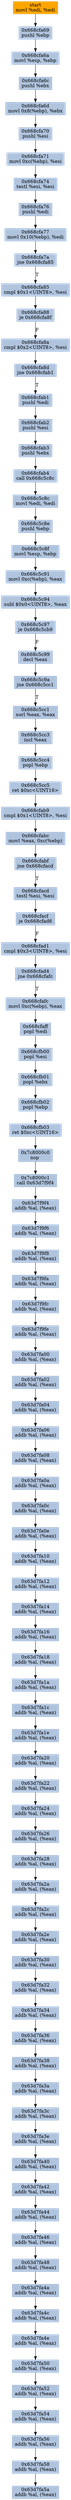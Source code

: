 digraph G {
node[shape=rectangle,style=filled,fillcolor=lightsteelblue,color=lightsteelblue]
bgcolor="transparent"
a0x668cfa67movl_edi_edi[label="start\nmovl %edi, %edi",color="lightgrey",fillcolor="orange"];
a0x668cfa69pushl_ebp[label="0x668cfa69\npushl %ebp"];
a0x668cfa6amovl_esp_ebp[label="0x668cfa6a\nmovl %esp, %ebp"];
a0x668cfa6cpushl_ebx[label="0x668cfa6c\npushl %ebx"];
a0x668cfa6dmovl_0x8ebp__ebx[label="0x668cfa6d\nmovl 0x8(%ebp), %ebx"];
a0x668cfa70pushl_esi[label="0x668cfa70\npushl %esi"];
a0x668cfa71movl_0xcebp__esi[label="0x668cfa71\nmovl 0xc(%ebp), %esi"];
a0x668cfa74testl_esi_esi[label="0x668cfa74\ntestl %esi, %esi"];
a0x668cfa76pushl_edi[label="0x668cfa76\npushl %edi"];
a0x668cfa77movl_0x10ebp__edi[label="0x668cfa77\nmovl 0x10(%ebp), %edi"];
a0x668cfa7ajne_0x668cfa85[label="0x668cfa7a\njne 0x668cfa85"];
a0x668cfa85cmpl_0x1UINT8_esi[label="0x668cfa85\ncmpl $0x1<UINT8>, %esi"];
a0x668cfa88je_0x668cfa8f[label="0x668cfa88\nje 0x668cfa8f"];
a0x668cfa8acmpl_0x2UINT8_esi[label="0x668cfa8a\ncmpl $0x2<UINT8>, %esi"];
a0x668cfa8djne_0x668cfab1[label="0x668cfa8d\njne 0x668cfab1"];
a0x668cfab1pushl_edi[label="0x668cfab1\npushl %edi"];
a0x668cfab2pushl_esi[label="0x668cfab2\npushl %esi"];
a0x668cfab3pushl_ebx[label="0x668cfab3\npushl %ebx"];
a0x668cfab4call_0x668c5c8c[label="0x668cfab4\ncall 0x668c5c8c"];
a0x668c5c8cmovl_edi_edi[label="0x668c5c8c\nmovl %edi, %edi"];
a0x668c5c8epushl_ebp[label="0x668c5c8e\npushl %ebp"];
a0x668c5c8fmovl_esp_ebp[label="0x668c5c8f\nmovl %esp, %ebp"];
a0x668c5c91movl_0xcebp__eax[label="0x668c5c91\nmovl 0xc(%ebp), %eax"];
a0x668c5c94subl_0x0UINT8_eax[label="0x668c5c94\nsubl $0x0<UINT8>, %eax"];
a0x668c5c97je_0x668c5cb9[label="0x668c5c97\nje 0x668c5cb9"];
a0x668c5c99decl_eax[label="0x668c5c99\ndecl %eax"];
a0x668c5c9ajne_0x668c5cc1[label="0x668c5c9a\njne 0x668c5cc1"];
a0x668c5cc1xorl_eax_eax[label="0x668c5cc1\nxorl %eax, %eax"];
a0x668c5cc3incl_eax[label="0x668c5cc3\nincl %eax"];
a0x668c5cc4popl_ebp[label="0x668c5cc4\npopl %ebp"];
a0x668c5cc5ret_0xcUINT16[label="0x668c5cc5\nret $0xc<UINT16>"];
a0x668cfab9cmpl_0x1UINT8_esi[label="0x668cfab9\ncmpl $0x1<UINT8>, %esi"];
a0x668cfabcmovl_eax_0xcebp_[label="0x668cfabc\nmovl %eax, 0xc(%ebp)"];
a0x668cfabfjne_0x668cfacd[label="0x668cfabf\njne 0x668cfacd"];
a0x668cfacdtestl_esi_esi[label="0x668cfacd\ntestl %esi, %esi"];
a0x668cfacfje_0x668cfad6[label="0x668cfacf\nje 0x668cfad6"];
a0x668cfad1cmpl_0x3UINT8_esi[label="0x668cfad1\ncmpl $0x3<UINT8>, %esi"];
a0x668cfad4jne_0x668cfafc[label="0x668cfad4\njne 0x668cfafc"];
a0x668cfafcmovl_0xcebp__eax[label="0x668cfafc\nmovl 0xc(%ebp), %eax"];
a0x668cfaffpopl_edi[label="0x668cfaff\npopl %edi"];
a0x668cfb00popl_esi[label="0x668cfb00\npopl %esi"];
a0x668cfb01popl_ebx[label="0x668cfb01\npopl %ebx"];
a0x668cfb02popl_ebp[label="0x668cfb02\npopl %ebp"];
a0x668cfb03ret_0xcUINT16[label="0x668cfb03\nret $0xc<UINT16>"];
a0x7c8000c0nop_[label="0x7c8000c0\nnop "];
a0x7c8000c1call_0x63d7f9f4[label="0x7c8000c1\ncall 0x63d7f9f4"];
a0x63d7f9f4addb_al_eax_[label="0x63d7f9f4\naddb %al, (%eax)"];
a0x63d7f9f6addb_al_eax_[label="0x63d7f9f6\naddb %al, (%eax)"];
a0x63d7f9f8addb_al_eax_[label="0x63d7f9f8\naddb %al, (%eax)"];
a0x63d7f9faaddb_al_eax_[label="0x63d7f9fa\naddb %al, (%eax)"];
a0x63d7f9fcaddb_al_eax_[label="0x63d7f9fc\naddb %al, (%eax)"];
a0x63d7f9feaddb_al_eax_[label="0x63d7f9fe\naddb %al, (%eax)"];
a0x63d7fa00addb_al_eax_[label="0x63d7fa00\naddb %al, (%eax)"];
a0x63d7fa02addb_al_eax_[label="0x63d7fa02\naddb %al, (%eax)"];
a0x63d7fa04addb_al_eax_[label="0x63d7fa04\naddb %al, (%eax)"];
a0x63d7fa06addb_al_eax_[label="0x63d7fa06\naddb %al, (%eax)"];
a0x63d7fa08addb_al_eax_[label="0x63d7fa08\naddb %al, (%eax)"];
a0x63d7fa0aaddb_al_eax_[label="0x63d7fa0a\naddb %al, (%eax)"];
a0x63d7fa0caddb_al_eax_[label="0x63d7fa0c\naddb %al, (%eax)"];
a0x63d7fa0eaddb_al_eax_[label="0x63d7fa0e\naddb %al, (%eax)"];
a0x63d7fa10addb_al_eax_[label="0x63d7fa10\naddb %al, (%eax)"];
a0x63d7fa12addb_al_eax_[label="0x63d7fa12\naddb %al, (%eax)"];
a0x63d7fa14addb_al_eax_[label="0x63d7fa14\naddb %al, (%eax)"];
a0x63d7fa16addb_al_eax_[label="0x63d7fa16\naddb %al, (%eax)"];
a0x63d7fa18addb_al_eax_[label="0x63d7fa18\naddb %al, (%eax)"];
a0x63d7fa1aaddb_al_eax_[label="0x63d7fa1a\naddb %al, (%eax)"];
a0x63d7fa1caddb_al_eax_[label="0x63d7fa1c\naddb %al, (%eax)"];
a0x63d7fa1eaddb_al_eax_[label="0x63d7fa1e\naddb %al, (%eax)"];
a0x63d7fa20addb_al_eax_[label="0x63d7fa20\naddb %al, (%eax)"];
a0x63d7fa22addb_al_eax_[label="0x63d7fa22\naddb %al, (%eax)"];
a0x63d7fa24addb_al_eax_[label="0x63d7fa24\naddb %al, (%eax)"];
a0x63d7fa26addb_al_eax_[label="0x63d7fa26\naddb %al, (%eax)"];
a0x63d7fa28addb_al_eax_[label="0x63d7fa28\naddb %al, (%eax)"];
a0x63d7fa2aaddb_al_eax_[label="0x63d7fa2a\naddb %al, (%eax)"];
a0x63d7fa2caddb_al_eax_[label="0x63d7fa2c\naddb %al, (%eax)"];
a0x63d7fa2eaddb_al_eax_[label="0x63d7fa2e\naddb %al, (%eax)"];
a0x63d7fa30addb_al_eax_[label="0x63d7fa30\naddb %al, (%eax)"];
a0x63d7fa32addb_al_eax_[label="0x63d7fa32\naddb %al, (%eax)"];
a0x63d7fa34addb_al_eax_[label="0x63d7fa34\naddb %al, (%eax)"];
a0x63d7fa36addb_al_eax_[label="0x63d7fa36\naddb %al, (%eax)"];
a0x63d7fa38addb_al_eax_[label="0x63d7fa38\naddb %al, (%eax)"];
a0x63d7fa3aaddb_al_eax_[label="0x63d7fa3a\naddb %al, (%eax)"];
a0x63d7fa3caddb_al_eax_[label="0x63d7fa3c\naddb %al, (%eax)"];
a0x63d7fa3eaddb_al_eax_[label="0x63d7fa3e\naddb %al, (%eax)"];
a0x63d7fa40addb_al_eax_[label="0x63d7fa40\naddb %al, (%eax)"];
a0x63d7fa42addb_al_eax_[label="0x63d7fa42\naddb %al, (%eax)"];
a0x63d7fa44addb_al_eax_[label="0x63d7fa44\naddb %al, (%eax)"];
a0x63d7fa46addb_al_eax_[label="0x63d7fa46\naddb %al, (%eax)"];
a0x63d7fa48addb_al_eax_[label="0x63d7fa48\naddb %al, (%eax)"];
a0x63d7fa4aaddb_al_eax_[label="0x63d7fa4a\naddb %al, (%eax)"];
a0x63d7fa4caddb_al_eax_[label="0x63d7fa4c\naddb %al, (%eax)"];
a0x63d7fa4eaddb_al_eax_[label="0x63d7fa4e\naddb %al, (%eax)"];
a0x63d7fa50addb_al_eax_[label="0x63d7fa50\naddb %al, (%eax)"];
a0x63d7fa52addb_al_eax_[label="0x63d7fa52\naddb %al, (%eax)"];
a0x63d7fa54addb_al_eax_[label="0x63d7fa54\naddb %al, (%eax)"];
a0x63d7fa56addb_al_eax_[label="0x63d7fa56\naddb %al, (%eax)"];
a0x63d7fa58addb_al_eax_[label="0x63d7fa58\naddb %al, (%eax)"];
a0x63d7fa5aaddb_al_eax_[label="0x63d7fa5a\naddb %al, (%eax)"];
a0x668cfa67movl_edi_edi -> a0x668cfa69pushl_ebp [color="#000000"];
a0x668cfa69pushl_ebp -> a0x668cfa6amovl_esp_ebp [color="#000000"];
a0x668cfa6amovl_esp_ebp -> a0x668cfa6cpushl_ebx [color="#000000"];
a0x668cfa6cpushl_ebx -> a0x668cfa6dmovl_0x8ebp__ebx [color="#000000"];
a0x668cfa6dmovl_0x8ebp__ebx -> a0x668cfa70pushl_esi [color="#000000"];
a0x668cfa70pushl_esi -> a0x668cfa71movl_0xcebp__esi [color="#000000"];
a0x668cfa71movl_0xcebp__esi -> a0x668cfa74testl_esi_esi [color="#000000"];
a0x668cfa74testl_esi_esi -> a0x668cfa76pushl_edi [color="#000000"];
a0x668cfa76pushl_edi -> a0x668cfa77movl_0x10ebp__edi [color="#000000"];
a0x668cfa77movl_0x10ebp__edi -> a0x668cfa7ajne_0x668cfa85 [color="#000000"];
a0x668cfa7ajne_0x668cfa85 -> a0x668cfa85cmpl_0x1UINT8_esi [color="#000000",label="T"];
a0x668cfa85cmpl_0x1UINT8_esi -> a0x668cfa88je_0x668cfa8f [color="#000000"];
a0x668cfa88je_0x668cfa8f -> a0x668cfa8acmpl_0x2UINT8_esi [color="#000000",label="F"];
a0x668cfa8acmpl_0x2UINT8_esi -> a0x668cfa8djne_0x668cfab1 [color="#000000"];
a0x668cfa8djne_0x668cfab1 -> a0x668cfab1pushl_edi [color="#000000",label="T"];
a0x668cfab1pushl_edi -> a0x668cfab2pushl_esi [color="#000000"];
a0x668cfab2pushl_esi -> a0x668cfab3pushl_ebx [color="#000000"];
a0x668cfab3pushl_ebx -> a0x668cfab4call_0x668c5c8c [color="#000000"];
a0x668cfab4call_0x668c5c8c -> a0x668c5c8cmovl_edi_edi [color="#000000"];
a0x668c5c8cmovl_edi_edi -> a0x668c5c8epushl_ebp [color="#000000"];
a0x668c5c8epushl_ebp -> a0x668c5c8fmovl_esp_ebp [color="#000000"];
a0x668c5c8fmovl_esp_ebp -> a0x668c5c91movl_0xcebp__eax [color="#000000"];
a0x668c5c91movl_0xcebp__eax -> a0x668c5c94subl_0x0UINT8_eax [color="#000000"];
a0x668c5c94subl_0x0UINT8_eax -> a0x668c5c97je_0x668c5cb9 [color="#000000"];
a0x668c5c97je_0x668c5cb9 -> a0x668c5c99decl_eax [color="#000000",label="F"];
a0x668c5c99decl_eax -> a0x668c5c9ajne_0x668c5cc1 [color="#000000"];
a0x668c5c9ajne_0x668c5cc1 -> a0x668c5cc1xorl_eax_eax [color="#000000",label="T"];
a0x668c5cc1xorl_eax_eax -> a0x668c5cc3incl_eax [color="#000000"];
a0x668c5cc3incl_eax -> a0x668c5cc4popl_ebp [color="#000000"];
a0x668c5cc4popl_ebp -> a0x668c5cc5ret_0xcUINT16 [color="#000000"];
a0x668c5cc5ret_0xcUINT16 -> a0x668cfab9cmpl_0x1UINT8_esi [color="#000000"];
a0x668cfab9cmpl_0x1UINT8_esi -> a0x668cfabcmovl_eax_0xcebp_ [color="#000000"];
a0x668cfabcmovl_eax_0xcebp_ -> a0x668cfabfjne_0x668cfacd [color="#000000"];
a0x668cfabfjne_0x668cfacd -> a0x668cfacdtestl_esi_esi [color="#000000",label="T"];
a0x668cfacdtestl_esi_esi -> a0x668cfacfje_0x668cfad6 [color="#000000"];
a0x668cfacfje_0x668cfad6 -> a0x668cfad1cmpl_0x3UINT8_esi [color="#000000",label="F"];
a0x668cfad1cmpl_0x3UINT8_esi -> a0x668cfad4jne_0x668cfafc [color="#000000"];
a0x668cfad4jne_0x668cfafc -> a0x668cfafcmovl_0xcebp__eax [color="#000000",label="T"];
a0x668cfafcmovl_0xcebp__eax -> a0x668cfaffpopl_edi [color="#000000"];
a0x668cfaffpopl_edi -> a0x668cfb00popl_esi [color="#000000"];
a0x668cfb00popl_esi -> a0x668cfb01popl_ebx [color="#000000"];
a0x668cfb01popl_ebx -> a0x668cfb02popl_ebp [color="#000000"];
a0x668cfb02popl_ebp -> a0x668cfb03ret_0xcUINT16 [color="#000000"];
a0x668cfb03ret_0xcUINT16 -> a0x7c8000c0nop_ [color="#000000"];
a0x7c8000c0nop_ -> a0x7c8000c1call_0x63d7f9f4 [color="#000000"];
a0x7c8000c1call_0x63d7f9f4 -> a0x63d7f9f4addb_al_eax_ [color="#000000"];
a0x63d7f9f4addb_al_eax_ -> a0x63d7f9f6addb_al_eax_ [color="#000000"];
a0x63d7f9f6addb_al_eax_ -> a0x63d7f9f8addb_al_eax_ [color="#000000"];
a0x63d7f9f8addb_al_eax_ -> a0x63d7f9faaddb_al_eax_ [color="#000000"];
a0x63d7f9faaddb_al_eax_ -> a0x63d7f9fcaddb_al_eax_ [color="#000000"];
a0x63d7f9fcaddb_al_eax_ -> a0x63d7f9feaddb_al_eax_ [color="#000000"];
a0x63d7f9feaddb_al_eax_ -> a0x63d7fa00addb_al_eax_ [color="#000000"];
a0x63d7fa00addb_al_eax_ -> a0x63d7fa02addb_al_eax_ [color="#000000"];
a0x63d7fa02addb_al_eax_ -> a0x63d7fa04addb_al_eax_ [color="#000000"];
a0x63d7fa04addb_al_eax_ -> a0x63d7fa06addb_al_eax_ [color="#000000"];
a0x63d7fa06addb_al_eax_ -> a0x63d7fa08addb_al_eax_ [color="#000000"];
a0x63d7fa08addb_al_eax_ -> a0x63d7fa0aaddb_al_eax_ [color="#000000"];
a0x63d7fa0aaddb_al_eax_ -> a0x63d7fa0caddb_al_eax_ [color="#000000"];
a0x63d7fa0caddb_al_eax_ -> a0x63d7fa0eaddb_al_eax_ [color="#000000"];
a0x63d7fa0eaddb_al_eax_ -> a0x63d7fa10addb_al_eax_ [color="#000000"];
a0x63d7fa10addb_al_eax_ -> a0x63d7fa12addb_al_eax_ [color="#000000"];
a0x63d7fa12addb_al_eax_ -> a0x63d7fa14addb_al_eax_ [color="#000000"];
a0x63d7fa14addb_al_eax_ -> a0x63d7fa16addb_al_eax_ [color="#000000"];
a0x63d7fa16addb_al_eax_ -> a0x63d7fa18addb_al_eax_ [color="#000000"];
a0x63d7fa18addb_al_eax_ -> a0x63d7fa1aaddb_al_eax_ [color="#000000"];
a0x63d7fa1aaddb_al_eax_ -> a0x63d7fa1caddb_al_eax_ [color="#000000"];
a0x63d7fa1caddb_al_eax_ -> a0x63d7fa1eaddb_al_eax_ [color="#000000"];
a0x63d7fa1eaddb_al_eax_ -> a0x63d7fa20addb_al_eax_ [color="#000000"];
a0x63d7fa20addb_al_eax_ -> a0x63d7fa22addb_al_eax_ [color="#000000"];
a0x63d7fa22addb_al_eax_ -> a0x63d7fa24addb_al_eax_ [color="#000000"];
a0x63d7fa24addb_al_eax_ -> a0x63d7fa26addb_al_eax_ [color="#000000"];
a0x63d7fa26addb_al_eax_ -> a0x63d7fa28addb_al_eax_ [color="#000000"];
a0x63d7fa28addb_al_eax_ -> a0x63d7fa2aaddb_al_eax_ [color="#000000"];
a0x63d7fa2aaddb_al_eax_ -> a0x63d7fa2caddb_al_eax_ [color="#000000"];
a0x63d7fa2caddb_al_eax_ -> a0x63d7fa2eaddb_al_eax_ [color="#000000"];
a0x63d7fa2eaddb_al_eax_ -> a0x63d7fa30addb_al_eax_ [color="#000000"];
a0x63d7fa30addb_al_eax_ -> a0x63d7fa32addb_al_eax_ [color="#000000"];
a0x63d7fa32addb_al_eax_ -> a0x63d7fa34addb_al_eax_ [color="#000000"];
a0x63d7fa34addb_al_eax_ -> a0x63d7fa36addb_al_eax_ [color="#000000"];
a0x63d7fa36addb_al_eax_ -> a0x63d7fa38addb_al_eax_ [color="#000000"];
a0x63d7fa38addb_al_eax_ -> a0x63d7fa3aaddb_al_eax_ [color="#000000"];
a0x63d7fa3aaddb_al_eax_ -> a0x63d7fa3caddb_al_eax_ [color="#000000"];
a0x63d7fa3caddb_al_eax_ -> a0x63d7fa3eaddb_al_eax_ [color="#000000"];
a0x63d7fa3eaddb_al_eax_ -> a0x63d7fa40addb_al_eax_ [color="#000000"];
a0x63d7fa40addb_al_eax_ -> a0x63d7fa42addb_al_eax_ [color="#000000"];
a0x63d7fa42addb_al_eax_ -> a0x63d7fa44addb_al_eax_ [color="#000000"];
a0x63d7fa44addb_al_eax_ -> a0x63d7fa46addb_al_eax_ [color="#000000"];
a0x63d7fa46addb_al_eax_ -> a0x63d7fa48addb_al_eax_ [color="#000000"];
a0x63d7fa48addb_al_eax_ -> a0x63d7fa4aaddb_al_eax_ [color="#000000"];
a0x63d7fa4aaddb_al_eax_ -> a0x63d7fa4caddb_al_eax_ [color="#000000"];
a0x63d7fa4caddb_al_eax_ -> a0x63d7fa4eaddb_al_eax_ [color="#000000"];
a0x63d7fa4eaddb_al_eax_ -> a0x63d7fa50addb_al_eax_ [color="#000000"];
a0x63d7fa50addb_al_eax_ -> a0x63d7fa52addb_al_eax_ [color="#000000"];
a0x63d7fa52addb_al_eax_ -> a0x63d7fa54addb_al_eax_ [color="#000000"];
a0x63d7fa54addb_al_eax_ -> a0x63d7fa56addb_al_eax_ [color="#000000"];
a0x63d7fa56addb_al_eax_ -> a0x63d7fa58addb_al_eax_ [color="#000000"];
a0x63d7fa58addb_al_eax_ -> a0x63d7fa5aaddb_al_eax_ [color="#000000"];
}
